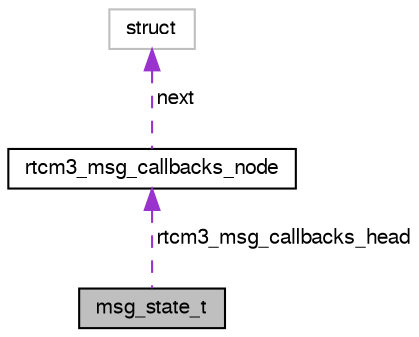 digraph "msg_state_t"
{
  edge [fontname="FreeSans",fontsize="10",labelfontname="FreeSans",labelfontsize="10"];
  node [fontname="FreeSans",fontsize="10",shape=record];
  Node1 [label="msg_state_t",height=0.2,width=0.4,color="black", fillcolor="grey75", style="filled", fontcolor="black"];
  Node2 -> Node1 [dir="back",color="darkorchid3",fontsize="10",style="dashed",label=" rtcm3_msg_callbacks_head" ,fontname="FreeSans"];
  Node2 [label="rtcm3_msg_callbacks_node",height=0.2,width=0.4,color="black", fillcolor="white", style="filled",URL="$rtcm3_8h.html#structrtcm3__msg__callbacks__node",tooltip="RTCM3 callback node. "];
  Node3 -> Node2 [dir="back",color="darkorchid3",fontsize="10",style="dashed",label=" next" ,fontname="FreeSans"];
  Node3 [label="struct",height=0.2,width=0.4,color="grey75", fillcolor="white", style="filled"];
}
